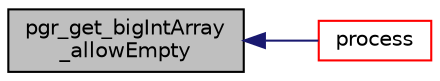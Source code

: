 digraph "pgr_get_bigIntArray_allowEmpty"
{
  edge [fontname="Helvetica",fontsize="10",labelfontname="Helvetica",labelfontsize="10"];
  node [fontname="Helvetica",fontsize="10",shape=record];
  rankdir="LR";
  Node14 [label="pgr_get_bigIntArray\l_allowEmpty",height=0.2,width=0.4,color="black", fillcolor="grey75", style="filled", fontcolor="black"];
  Node14 -> Node15 [dir="back",color="midnightblue",fontsize="10",style="solid",fontname="Helvetica"];
  Node15 [label="process",height=0.2,width=0.4,color="red", fillcolor="white", style="filled",URL="$contractGraph_8c.html#abb0f7f79b6ab50f8bd3676bde49a0a50"];
}
